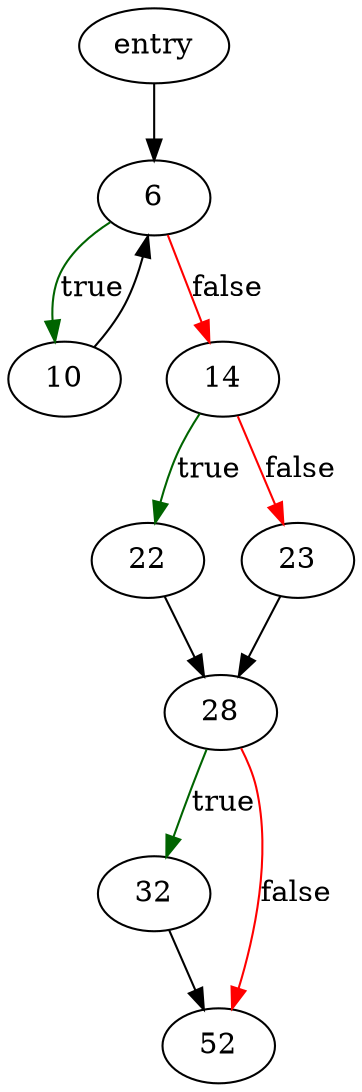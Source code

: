 digraph "vdbeMergeEngineNew" {
	// Node definitions.
	1 [label=entry];
	6;
	10;
	14;
	22;
	23;
	28;
	32;
	52;

	// Edge definitions.
	1 -> 6;
	6 -> 10 [
		color=darkgreen
		label=true
	];
	6 -> 14 [
		color=red
		label=false
	];
	10 -> 6;
	14 -> 22 [
		color=darkgreen
		label=true
	];
	14 -> 23 [
		color=red
		label=false
	];
	22 -> 28;
	23 -> 28;
	28 -> 32 [
		color=darkgreen
		label=true
	];
	28 -> 52 [
		color=red
		label=false
	];
	32 -> 52;
}